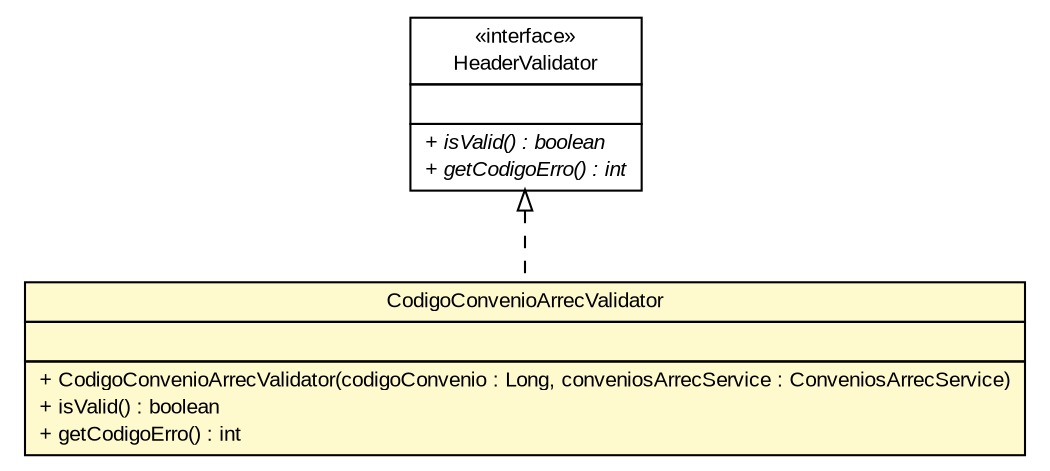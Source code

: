 #!/usr/local/bin/dot
#
# Class diagram 
# Generated by UMLGraph version R5_6 (http://www.umlgraph.org/)
#

digraph G {
	edge [fontname="arial",fontsize=10,labelfontname="arial",labelfontsize=10];
	node [fontname="arial",fontsize=10,shape=plaintext];
	nodesep=0.25;
	ranksep=0.5;
	// br.gov.to.sefaz.arr.processamento.validation.validator.header.HeaderValidator
	c47252 [label=<<table title="br.gov.to.sefaz.arr.processamento.validation.validator.header.HeaderValidator" border="0" cellborder="1" cellspacing="0" cellpadding="2" port="p" href="../HeaderValidator.html">
		<tr><td><table border="0" cellspacing="0" cellpadding="1">
<tr><td align="center" balign="center"> &#171;interface&#187; </td></tr>
<tr><td align="center" balign="center"> HeaderValidator </td></tr>
		</table></td></tr>
		<tr><td><table border="0" cellspacing="0" cellpadding="1">
<tr><td align="left" balign="left">  </td></tr>
		</table></td></tr>
		<tr><td><table border="0" cellspacing="0" cellpadding="1">
<tr><td align="left" balign="left"><font face="arial italic" point-size="10.0"> + isValid() : boolean </font></td></tr>
<tr><td align="left" balign="left"><font face="arial italic" point-size="10.0"> + getCodigoErro() : int </font></td></tr>
		</table></td></tr>
		</table>>, URL="../HeaderValidator.html", fontname="arial", fontcolor="black", fontsize=10.0];
	// br.gov.to.sefaz.arr.processamento.validation.validator.header.arrecadacao.CodigoConvenioArrecValidator
	c47262 [label=<<table title="br.gov.to.sefaz.arr.processamento.validation.validator.header.arrecadacao.CodigoConvenioArrecValidator" border="0" cellborder="1" cellspacing="0" cellpadding="2" port="p" bgcolor="lemonChiffon" href="./CodigoConvenioArrecValidator.html">
		<tr><td><table border="0" cellspacing="0" cellpadding="1">
<tr><td align="center" balign="center"> CodigoConvenioArrecValidator </td></tr>
		</table></td></tr>
		<tr><td><table border="0" cellspacing="0" cellpadding="1">
<tr><td align="left" balign="left">  </td></tr>
		</table></td></tr>
		<tr><td><table border="0" cellspacing="0" cellpadding="1">
<tr><td align="left" balign="left"> + CodigoConvenioArrecValidator(codigoConvenio : Long, conveniosArrecService : ConveniosArrecService) </td></tr>
<tr><td align="left" balign="left"> + isValid() : boolean </td></tr>
<tr><td align="left" balign="left"> + getCodigoErro() : int </td></tr>
		</table></td></tr>
		</table>>, URL="./CodigoConvenioArrecValidator.html", fontname="arial", fontcolor="black", fontsize=10.0];
	//br.gov.to.sefaz.arr.processamento.validation.validator.header.arrecadacao.CodigoConvenioArrecValidator implements br.gov.to.sefaz.arr.processamento.validation.validator.header.HeaderValidator
	c47252:p -> c47262:p [dir=back,arrowtail=empty,style=dashed];
}

